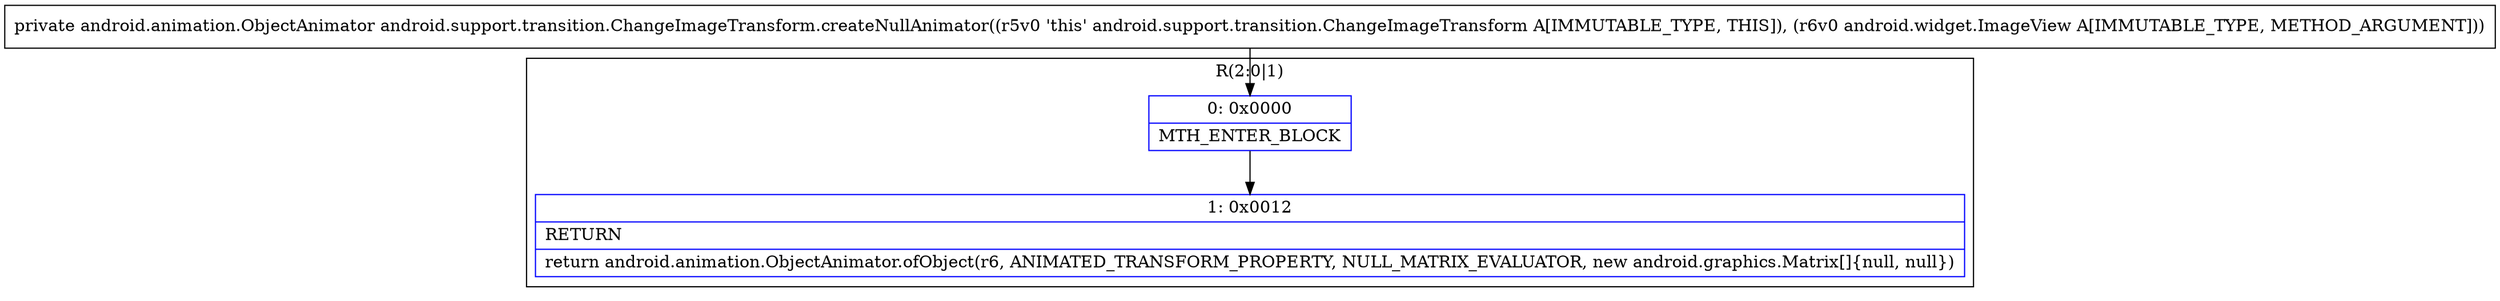 digraph "CFG forandroid.support.transition.ChangeImageTransform.createNullAnimator(Landroid\/widget\/ImageView;)Landroid\/animation\/ObjectAnimator;" {
subgraph cluster_Region_1324779649 {
label = "R(2:0|1)";
node [shape=record,color=blue];
Node_0 [shape=record,label="{0\:\ 0x0000|MTH_ENTER_BLOCK\l}"];
Node_1 [shape=record,label="{1\:\ 0x0012|RETURN\l|return android.animation.ObjectAnimator.ofObject(r6, ANIMATED_TRANSFORM_PROPERTY, NULL_MATRIX_EVALUATOR, new android.graphics.Matrix[]\{null, null\})\l}"];
}
MethodNode[shape=record,label="{private android.animation.ObjectAnimator android.support.transition.ChangeImageTransform.createNullAnimator((r5v0 'this' android.support.transition.ChangeImageTransform A[IMMUTABLE_TYPE, THIS]), (r6v0 android.widget.ImageView A[IMMUTABLE_TYPE, METHOD_ARGUMENT])) }"];
MethodNode -> Node_0;
Node_0 -> Node_1;
}

